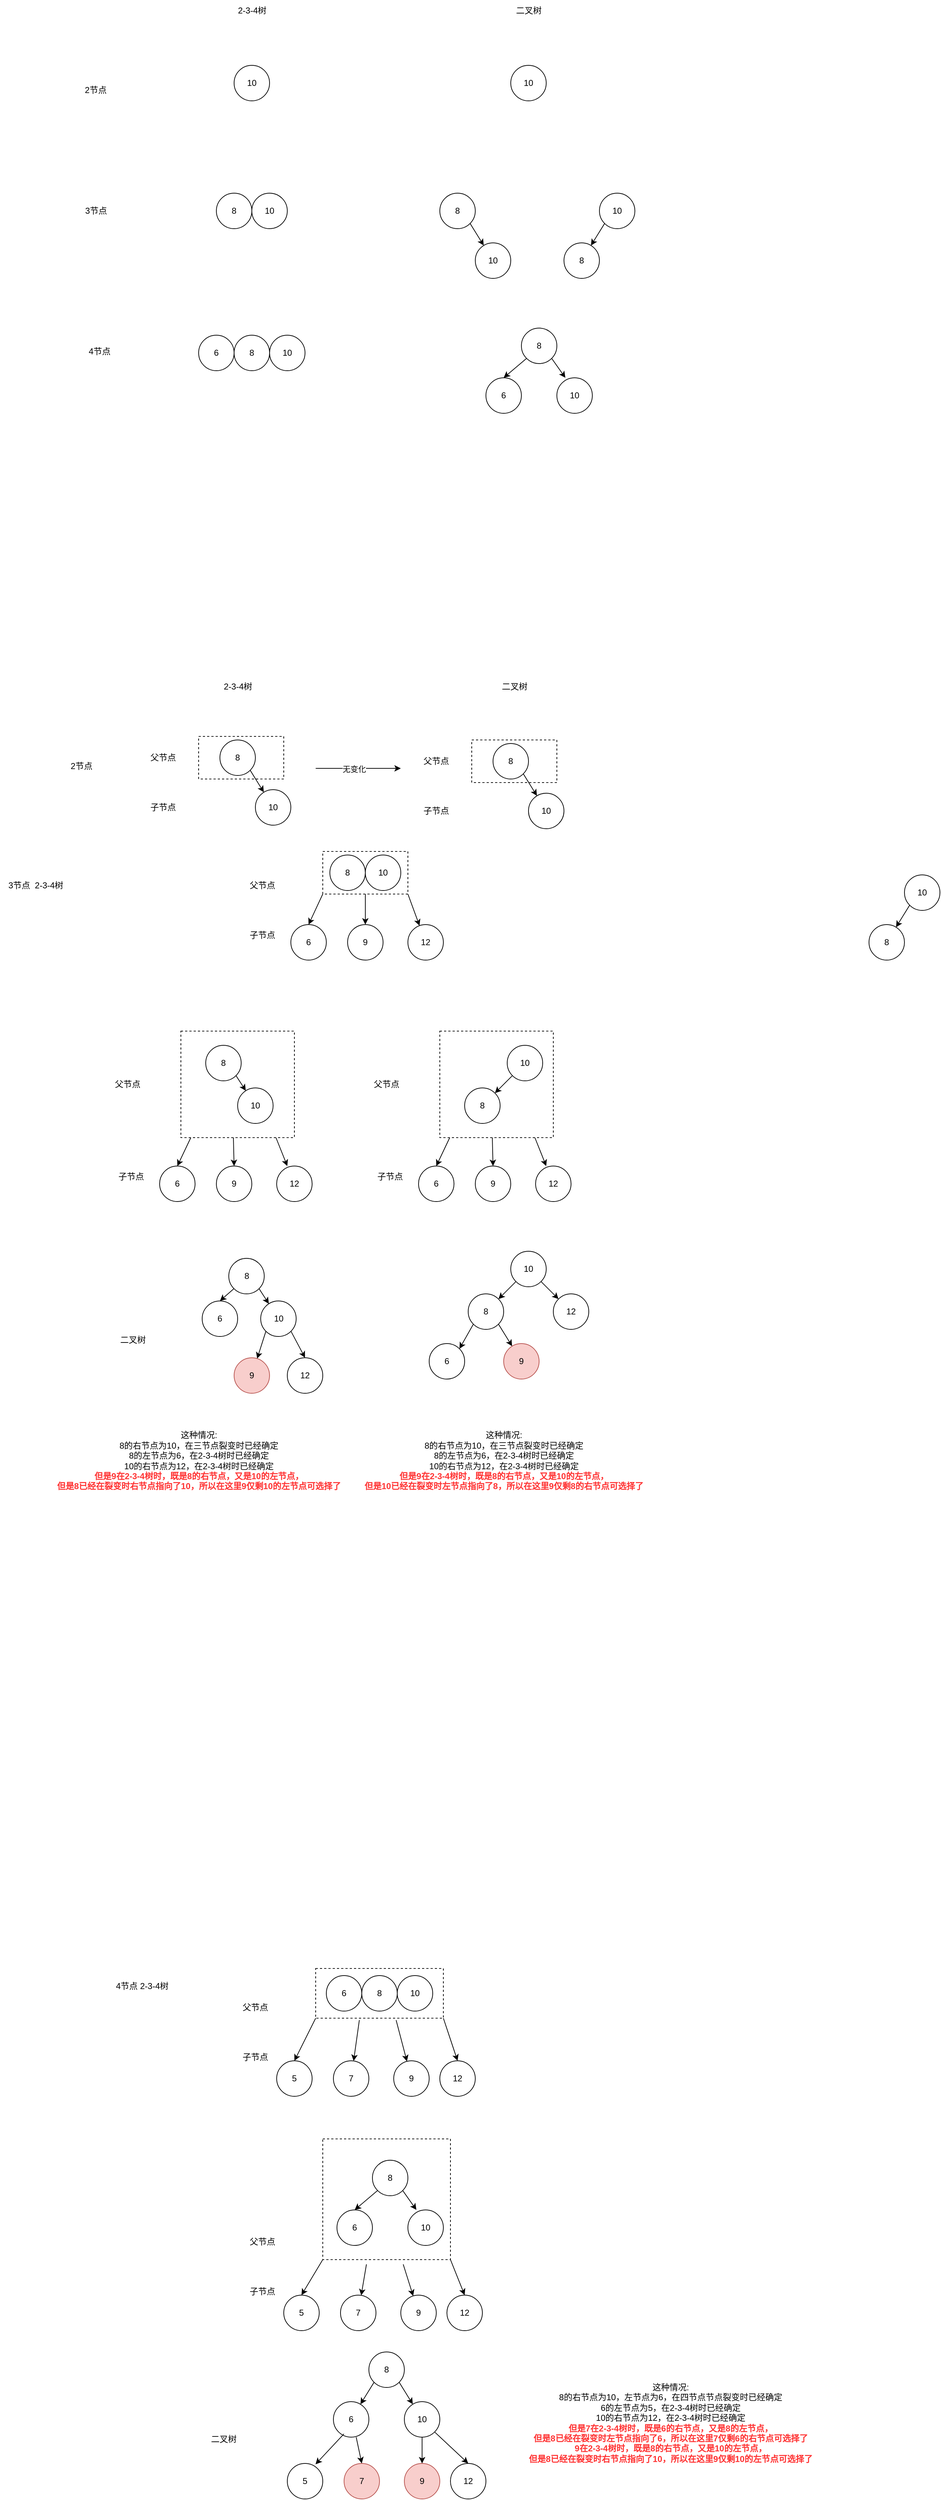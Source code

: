 <mxfile version="24.2.5" type="device">
  <diagram name="第 1 页" id="p-xIimWPH4GRsrt9Qe-O">
    <mxGraphModel dx="2004" dy="965" grid="1" gridSize="10" guides="1" tooltips="1" connect="1" arrows="1" fold="1" page="1" pageScale="1" pageWidth="827" pageHeight="1169" math="0" shadow="0">
      <root>
        <mxCell id="0" />
        <mxCell id="1" parent="0" />
        <mxCell id="lRyW9z5enqx_A9bZn4cr-162" value="" style="rounded=0;whiteSpace=wrap;html=1;dashed=1;" vertex="1" parent="1">
          <mxGeometry x="400" y="3050" width="180" height="170" as="geometry" />
        </mxCell>
        <mxCell id="lRyW9z5enqx_A9bZn4cr-155" value="" style="rounded=0;whiteSpace=wrap;html=1;dashed=1;" vertex="1" parent="1">
          <mxGeometry x="390" y="2810" width="180" height="70" as="geometry" />
        </mxCell>
        <mxCell id="lRyW9z5enqx_A9bZn4cr-83" value="" style="rounded=0;whiteSpace=wrap;html=1;dashed=1;" vertex="1" parent="1">
          <mxGeometry x="200" y="1490" width="160" height="150" as="geometry" />
        </mxCell>
        <mxCell id="lRyW9z5enqx_A9bZn4cr-73" value="" style="rounded=0;whiteSpace=wrap;html=1;dashed=1;" vertex="1" parent="1">
          <mxGeometry x="400" y="1237" width="120" height="60" as="geometry" />
        </mxCell>
        <mxCell id="lRyW9z5enqx_A9bZn4cr-62" value="" style="rounded=0;whiteSpace=wrap;html=1;dashed=1;" vertex="1" parent="1">
          <mxGeometry x="225" y="1075" width="120" height="60" as="geometry" />
        </mxCell>
        <mxCell id="lRyW9z5enqx_A9bZn4cr-1" value="10" style="ellipse;whiteSpace=wrap;html=1;aspect=fixed;" vertex="1" parent="1">
          <mxGeometry x="275" y="130" width="50" height="50" as="geometry" />
        </mxCell>
        <mxCell id="lRyW9z5enqx_A9bZn4cr-2" value="2-3-4树" style="text;html=1;align=center;verticalAlign=middle;resizable=0;points=[];autosize=1;strokeColor=none;fillColor=none;" vertex="1" parent="1">
          <mxGeometry x="270" y="38" width="60" height="30" as="geometry" />
        </mxCell>
        <mxCell id="lRyW9z5enqx_A9bZn4cr-3" value="二叉树" style="text;html=1;align=center;verticalAlign=middle;resizable=0;points=[];autosize=1;strokeColor=none;fillColor=none;" vertex="1" parent="1">
          <mxGeometry x="660" y="38" width="60" height="30" as="geometry" />
        </mxCell>
        <mxCell id="lRyW9z5enqx_A9bZn4cr-4" value="10" style="ellipse;whiteSpace=wrap;html=1;aspect=fixed;" vertex="1" parent="1">
          <mxGeometry x="665" y="130" width="50" height="50" as="geometry" />
        </mxCell>
        <mxCell id="lRyW9z5enqx_A9bZn4cr-5" value="2节点" style="text;html=1;align=center;verticalAlign=middle;whiteSpace=wrap;rounded=0;" vertex="1" parent="1">
          <mxGeometry x="50" y="150" width="60" height="30" as="geometry" />
        </mxCell>
        <mxCell id="lRyW9z5enqx_A9bZn4cr-7" value="10" style="ellipse;whiteSpace=wrap;html=1;aspect=fixed;" vertex="1" parent="1">
          <mxGeometry x="300" y="310" width="50" height="50" as="geometry" />
        </mxCell>
        <mxCell id="lRyW9z5enqx_A9bZn4cr-8" value="8" style="ellipse;whiteSpace=wrap;html=1;aspect=fixed;" vertex="1" parent="1">
          <mxGeometry x="250" y="310" width="50" height="50" as="geometry" />
        </mxCell>
        <mxCell id="lRyW9z5enqx_A9bZn4cr-9" value="10" style="ellipse;whiteSpace=wrap;html=1;aspect=fixed;" vertex="1" parent="1">
          <mxGeometry x="615" y="380" width="50" height="50" as="geometry" />
        </mxCell>
        <mxCell id="lRyW9z5enqx_A9bZn4cr-10" value="8" style="ellipse;whiteSpace=wrap;html=1;aspect=fixed;" vertex="1" parent="1">
          <mxGeometry x="565" y="310" width="50" height="50" as="geometry" />
        </mxCell>
        <mxCell id="lRyW9z5enqx_A9bZn4cr-11" value="10" style="ellipse;whiteSpace=wrap;html=1;aspect=fixed;" vertex="1" parent="1">
          <mxGeometry x="790" y="310" width="50" height="50" as="geometry" />
        </mxCell>
        <mxCell id="lRyW9z5enqx_A9bZn4cr-12" value="8" style="ellipse;whiteSpace=wrap;html=1;aspect=fixed;" vertex="1" parent="1">
          <mxGeometry x="740" y="380" width="50" height="50" as="geometry" />
        </mxCell>
        <mxCell id="lRyW9z5enqx_A9bZn4cr-14" value="" style="endArrow=classic;html=1;rounded=0;exitX=1;exitY=1;exitDx=0;exitDy=0;" edge="1" parent="1" source="lRyW9z5enqx_A9bZn4cr-10" target="lRyW9z5enqx_A9bZn4cr-9">
          <mxGeometry width="50" height="50" relative="1" as="geometry">
            <mxPoint x="530" y="300" as="sourcePoint" />
            <mxPoint x="580" y="250" as="targetPoint" />
          </mxGeometry>
        </mxCell>
        <mxCell id="lRyW9z5enqx_A9bZn4cr-15" value="" style="endArrow=classic;html=1;rounded=0;exitX=0;exitY=1;exitDx=0;exitDy=0;" edge="1" parent="1" source="lRyW9z5enqx_A9bZn4cr-11" target="lRyW9z5enqx_A9bZn4cr-12">
          <mxGeometry width="50" height="50" relative="1" as="geometry">
            <mxPoint x="618" y="363" as="sourcePoint" />
            <mxPoint x="637" y="394" as="targetPoint" />
          </mxGeometry>
        </mxCell>
        <mxCell id="lRyW9z5enqx_A9bZn4cr-16" value="3节点" style="text;html=1;align=center;verticalAlign=middle;resizable=0;points=[];autosize=1;strokeColor=none;fillColor=none;" vertex="1" parent="1">
          <mxGeometry x="55" y="320" width="50" height="30" as="geometry" />
        </mxCell>
        <mxCell id="lRyW9z5enqx_A9bZn4cr-17" value="10" style="ellipse;whiteSpace=wrap;html=1;aspect=fixed;" vertex="1" parent="1">
          <mxGeometry x="325" y="510" width="50" height="50" as="geometry" />
        </mxCell>
        <mxCell id="lRyW9z5enqx_A9bZn4cr-18" value="8" style="ellipse;whiteSpace=wrap;html=1;aspect=fixed;" vertex="1" parent="1">
          <mxGeometry x="275" y="510" width="50" height="50" as="geometry" />
        </mxCell>
        <mxCell id="lRyW9z5enqx_A9bZn4cr-19" value="6" style="ellipse;whiteSpace=wrap;html=1;aspect=fixed;" vertex="1" parent="1">
          <mxGeometry x="225" y="510" width="50" height="50" as="geometry" />
        </mxCell>
        <mxCell id="lRyW9z5enqx_A9bZn4cr-20" value="10" style="ellipse;whiteSpace=wrap;html=1;aspect=fixed;" vertex="1" parent="1">
          <mxGeometry x="730" y="570" width="50" height="50" as="geometry" />
        </mxCell>
        <mxCell id="lRyW9z5enqx_A9bZn4cr-21" value="8" style="ellipse;whiteSpace=wrap;html=1;aspect=fixed;" vertex="1" parent="1">
          <mxGeometry x="680" y="500" width="50" height="50" as="geometry" />
        </mxCell>
        <mxCell id="lRyW9z5enqx_A9bZn4cr-22" value="6" style="ellipse;whiteSpace=wrap;html=1;aspect=fixed;" vertex="1" parent="1">
          <mxGeometry x="630" y="570" width="50" height="50" as="geometry" />
        </mxCell>
        <mxCell id="lRyW9z5enqx_A9bZn4cr-26" value="" style="endArrow=classic;html=1;rounded=0;exitX=0;exitY=1;exitDx=0;exitDy=0;entryX=0.5;entryY=0;entryDx=0;entryDy=0;" edge="1" parent="1" source="lRyW9z5enqx_A9bZn4cr-21" target="lRyW9z5enqx_A9bZn4cr-22">
          <mxGeometry width="50" height="50" relative="1" as="geometry">
            <mxPoint x="600" y="470" as="sourcePoint" />
            <mxPoint x="650" y="420" as="targetPoint" />
          </mxGeometry>
        </mxCell>
        <mxCell id="lRyW9z5enqx_A9bZn4cr-30" value="" style="endArrow=classic;html=1;rounded=0;exitX=1;exitY=1;exitDx=0;exitDy=0;entryX=0.24;entryY=0;entryDx=0;entryDy=0;entryPerimeter=0;" edge="1" parent="1" source="lRyW9z5enqx_A9bZn4cr-21" target="lRyW9z5enqx_A9bZn4cr-20">
          <mxGeometry width="50" height="50" relative="1" as="geometry">
            <mxPoint x="700" y="600" as="sourcePoint" />
            <mxPoint x="750" y="550" as="targetPoint" />
          </mxGeometry>
        </mxCell>
        <mxCell id="lRyW9z5enqx_A9bZn4cr-31" value="4节点" style="text;html=1;align=center;verticalAlign=middle;resizable=0;points=[];autosize=1;strokeColor=none;fillColor=none;" vertex="1" parent="1">
          <mxGeometry x="60" y="518" width="50" height="30" as="geometry" />
        </mxCell>
        <mxCell id="lRyW9z5enqx_A9bZn4cr-33" value="2-3-4树" style="text;html=1;align=center;verticalAlign=middle;resizable=0;points=[];autosize=1;strokeColor=none;fillColor=none;" vertex="1" parent="1">
          <mxGeometry x="250" y="990" width="60" height="30" as="geometry" />
        </mxCell>
        <mxCell id="lRyW9z5enqx_A9bZn4cr-34" value="二叉树" style="text;html=1;align=center;verticalAlign=middle;resizable=0;points=[];autosize=1;strokeColor=none;fillColor=none;" vertex="1" parent="1">
          <mxGeometry x="640" y="990" width="60" height="30" as="geometry" />
        </mxCell>
        <mxCell id="lRyW9z5enqx_A9bZn4cr-36" value="2节点" style="text;html=1;align=center;verticalAlign=middle;whiteSpace=wrap;rounded=0;" vertex="1" parent="1">
          <mxGeometry x="30" y="1102" width="60" height="30" as="geometry" />
        </mxCell>
        <mxCell id="lRyW9z5enqx_A9bZn4cr-37" value="10" style="ellipse;whiteSpace=wrap;html=1;aspect=fixed;" vertex="1" parent="1">
          <mxGeometry x="460" y="1242" width="50" height="50" as="geometry" />
        </mxCell>
        <mxCell id="lRyW9z5enqx_A9bZn4cr-38" value="8" style="ellipse;whiteSpace=wrap;html=1;aspect=fixed;" vertex="1" parent="1">
          <mxGeometry x="410" y="1242" width="50" height="50" as="geometry" />
        </mxCell>
        <mxCell id="lRyW9z5enqx_A9bZn4cr-39" value="10" style="ellipse;whiteSpace=wrap;html=1;aspect=fixed;" vertex="1" parent="1">
          <mxGeometry x="280" y="1570" width="50" height="50" as="geometry" />
        </mxCell>
        <mxCell id="lRyW9z5enqx_A9bZn4cr-40" value="8" style="ellipse;whiteSpace=wrap;html=1;aspect=fixed;" vertex="1" parent="1">
          <mxGeometry x="235" y="1510" width="50" height="50" as="geometry" />
        </mxCell>
        <mxCell id="lRyW9z5enqx_A9bZn4cr-41" value="10" style="ellipse;whiteSpace=wrap;html=1;aspect=fixed;" vertex="1" parent="1">
          <mxGeometry x="1220" y="1270" width="50" height="50" as="geometry" />
        </mxCell>
        <mxCell id="lRyW9z5enqx_A9bZn4cr-42" value="8" style="ellipse;whiteSpace=wrap;html=1;aspect=fixed;" vertex="1" parent="1">
          <mxGeometry x="1170" y="1340" width="50" height="50" as="geometry" />
        </mxCell>
        <mxCell id="lRyW9z5enqx_A9bZn4cr-43" value="" style="endArrow=classic;html=1;rounded=0;exitX=1;exitY=1;exitDx=0;exitDy=0;" edge="1" parent="1" source="lRyW9z5enqx_A9bZn4cr-40" target="lRyW9z5enqx_A9bZn4cr-39">
          <mxGeometry width="50" height="50" relative="1" as="geometry">
            <mxPoint x="200" y="1500" as="sourcePoint" />
            <mxPoint x="250" y="1450" as="targetPoint" />
          </mxGeometry>
        </mxCell>
        <mxCell id="lRyW9z5enqx_A9bZn4cr-44" value="" style="endArrow=classic;html=1;rounded=0;exitX=0;exitY=1;exitDx=0;exitDy=0;" edge="1" parent="1" source="lRyW9z5enqx_A9bZn4cr-41" target="lRyW9z5enqx_A9bZn4cr-42">
          <mxGeometry width="50" height="50" relative="1" as="geometry">
            <mxPoint x="1048" y="1323" as="sourcePoint" />
            <mxPoint x="1067" y="1354" as="targetPoint" />
          </mxGeometry>
        </mxCell>
        <mxCell id="lRyW9z5enqx_A9bZn4cr-45" value="3节点&amp;nbsp; 2-3-4树" style="text;html=1;align=center;verticalAlign=middle;resizable=0;points=[];autosize=1;strokeColor=none;fillColor=none;" vertex="1" parent="1">
          <mxGeometry x="-55" y="1270" width="100" height="30" as="geometry" />
        </mxCell>
        <mxCell id="lRyW9z5enqx_A9bZn4cr-46" value="10" style="ellipse;whiteSpace=wrap;html=1;aspect=fixed;" vertex="1" parent="1">
          <mxGeometry x="505" y="2820" width="50" height="50" as="geometry" />
        </mxCell>
        <mxCell id="lRyW9z5enqx_A9bZn4cr-47" value="8" style="ellipse;whiteSpace=wrap;html=1;aspect=fixed;" vertex="1" parent="1">
          <mxGeometry x="455" y="2820" width="50" height="50" as="geometry" />
        </mxCell>
        <mxCell id="lRyW9z5enqx_A9bZn4cr-48" value="6" style="ellipse;whiteSpace=wrap;html=1;aspect=fixed;" vertex="1" parent="1">
          <mxGeometry x="405" y="2820" width="50" height="50" as="geometry" />
        </mxCell>
        <mxCell id="lRyW9z5enqx_A9bZn4cr-49" value="10" style="ellipse;whiteSpace=wrap;html=1;aspect=fixed;" vertex="1" parent="1">
          <mxGeometry x="520" y="3150" width="50" height="50" as="geometry" />
        </mxCell>
        <mxCell id="lRyW9z5enqx_A9bZn4cr-50" value="8" style="ellipse;whiteSpace=wrap;html=1;aspect=fixed;" vertex="1" parent="1">
          <mxGeometry x="470" y="3080" width="50" height="50" as="geometry" />
        </mxCell>
        <mxCell id="lRyW9z5enqx_A9bZn4cr-51" value="6" style="ellipse;whiteSpace=wrap;html=1;aspect=fixed;" vertex="1" parent="1">
          <mxGeometry x="420" y="3150" width="50" height="50" as="geometry" />
        </mxCell>
        <mxCell id="lRyW9z5enqx_A9bZn4cr-52" value="" style="endArrow=classic;html=1;rounded=0;exitX=0;exitY=1;exitDx=0;exitDy=0;entryX=0.5;entryY=0;entryDx=0;entryDy=0;" edge="1" parent="1" source="lRyW9z5enqx_A9bZn4cr-50" target="lRyW9z5enqx_A9bZn4cr-51">
          <mxGeometry width="50" height="50" relative="1" as="geometry">
            <mxPoint x="390" y="3050" as="sourcePoint" />
            <mxPoint x="440" y="3000" as="targetPoint" />
          </mxGeometry>
        </mxCell>
        <mxCell id="lRyW9z5enqx_A9bZn4cr-53" value="" style="endArrow=classic;html=1;rounded=0;exitX=1;exitY=1;exitDx=0;exitDy=0;entryX=0.24;entryY=0;entryDx=0;entryDy=0;entryPerimeter=0;" edge="1" parent="1" source="lRyW9z5enqx_A9bZn4cr-50" target="lRyW9z5enqx_A9bZn4cr-49">
          <mxGeometry width="50" height="50" relative="1" as="geometry">
            <mxPoint x="490" y="3180" as="sourcePoint" />
            <mxPoint x="540" y="3130" as="targetPoint" />
          </mxGeometry>
        </mxCell>
        <mxCell id="lRyW9z5enqx_A9bZn4cr-54" value="4节点 2-3-4树" style="text;html=1;align=center;verticalAlign=middle;resizable=0;points=[];autosize=1;strokeColor=none;fillColor=none;" vertex="1" parent="1">
          <mxGeometry x="95" y="2820" width="100" height="30" as="geometry" />
        </mxCell>
        <mxCell id="lRyW9z5enqx_A9bZn4cr-55" value="10" style="ellipse;whiteSpace=wrap;html=1;aspect=fixed;" vertex="1" parent="1">
          <mxGeometry x="305" y="1150" width="50" height="50" as="geometry" />
        </mxCell>
        <mxCell id="lRyW9z5enqx_A9bZn4cr-56" value="8" style="ellipse;whiteSpace=wrap;html=1;aspect=fixed;" vertex="1" parent="1">
          <mxGeometry x="255" y="1080" width="50" height="50" as="geometry" />
        </mxCell>
        <mxCell id="lRyW9z5enqx_A9bZn4cr-57" value="" style="endArrow=classic;html=1;rounded=0;exitX=1;exitY=1;exitDx=0;exitDy=0;" edge="1" parent="1" source="lRyW9z5enqx_A9bZn4cr-56" target="lRyW9z5enqx_A9bZn4cr-55">
          <mxGeometry width="50" height="50" relative="1" as="geometry">
            <mxPoint x="220" y="1070" as="sourcePoint" />
            <mxPoint x="270" y="1020" as="targetPoint" />
          </mxGeometry>
        </mxCell>
        <mxCell id="lRyW9z5enqx_A9bZn4cr-63" value="父节点" style="text;html=1;align=center;verticalAlign=middle;whiteSpace=wrap;rounded=0;" vertex="1" parent="1">
          <mxGeometry x="145" y="1090" width="60" height="30" as="geometry" />
        </mxCell>
        <mxCell id="lRyW9z5enqx_A9bZn4cr-64" value="子节点" style="text;html=1;align=center;verticalAlign=middle;whiteSpace=wrap;rounded=0;" vertex="1" parent="1">
          <mxGeometry x="145" y="1160" width="60" height="30" as="geometry" />
        </mxCell>
        <mxCell id="lRyW9z5enqx_A9bZn4cr-65" value="" style="rounded=0;whiteSpace=wrap;html=1;dashed=1;" vertex="1" parent="1">
          <mxGeometry x="610" y="1080" width="120" height="60" as="geometry" />
        </mxCell>
        <mxCell id="lRyW9z5enqx_A9bZn4cr-66" value="10" style="ellipse;whiteSpace=wrap;html=1;aspect=fixed;" vertex="1" parent="1">
          <mxGeometry x="690" y="1155" width="50" height="50" as="geometry" />
        </mxCell>
        <mxCell id="lRyW9z5enqx_A9bZn4cr-67" value="8" style="ellipse;whiteSpace=wrap;html=1;aspect=fixed;" vertex="1" parent="1">
          <mxGeometry x="640" y="1085" width="50" height="50" as="geometry" />
        </mxCell>
        <mxCell id="lRyW9z5enqx_A9bZn4cr-68" value="" style="endArrow=classic;html=1;rounded=0;exitX=1;exitY=1;exitDx=0;exitDy=0;" edge="1" parent="1" source="lRyW9z5enqx_A9bZn4cr-67" target="lRyW9z5enqx_A9bZn4cr-66">
          <mxGeometry width="50" height="50" relative="1" as="geometry">
            <mxPoint x="605" y="1075" as="sourcePoint" />
            <mxPoint x="655" y="1025" as="targetPoint" />
          </mxGeometry>
        </mxCell>
        <mxCell id="lRyW9z5enqx_A9bZn4cr-69" value="父节点" style="text;html=1;align=center;verticalAlign=middle;whiteSpace=wrap;rounded=0;" vertex="1" parent="1">
          <mxGeometry x="530" y="1095" width="60" height="30" as="geometry" />
        </mxCell>
        <mxCell id="lRyW9z5enqx_A9bZn4cr-70" value="子节点" style="text;html=1;align=center;verticalAlign=middle;whiteSpace=wrap;rounded=0;" vertex="1" parent="1">
          <mxGeometry x="530" y="1165" width="60" height="30" as="geometry" />
        </mxCell>
        <mxCell id="lRyW9z5enqx_A9bZn4cr-71" value="" style="endArrow=classic;html=1;rounded=0;" edge="1" parent="1">
          <mxGeometry width="50" height="50" relative="1" as="geometry">
            <mxPoint x="390" y="1120" as="sourcePoint" />
            <mxPoint x="510" y="1120" as="targetPoint" />
          </mxGeometry>
        </mxCell>
        <mxCell id="lRyW9z5enqx_A9bZn4cr-72" value="无变化" style="edgeLabel;html=1;align=center;verticalAlign=middle;resizable=0;points=[];" vertex="1" connectable="0" parent="lRyW9z5enqx_A9bZn4cr-71">
          <mxGeometry x="-0.1" y="-1" relative="1" as="geometry">
            <mxPoint as="offset" />
          </mxGeometry>
        </mxCell>
        <mxCell id="lRyW9z5enqx_A9bZn4cr-74" value="12" style="ellipse;whiteSpace=wrap;html=1;aspect=fixed;" vertex="1" parent="1">
          <mxGeometry x="520" y="1340" width="50" height="50" as="geometry" />
        </mxCell>
        <mxCell id="lRyW9z5enqx_A9bZn4cr-75" value="9" style="ellipse;whiteSpace=wrap;html=1;aspect=fixed;" vertex="1" parent="1">
          <mxGeometry x="435" y="1340" width="50" height="50" as="geometry" />
        </mxCell>
        <mxCell id="lRyW9z5enqx_A9bZn4cr-76" value="6" style="ellipse;whiteSpace=wrap;html=1;aspect=fixed;" vertex="1" parent="1">
          <mxGeometry x="355" y="1340" width="50" height="50" as="geometry" />
        </mxCell>
        <mxCell id="lRyW9z5enqx_A9bZn4cr-77" value="" style="endArrow=classic;html=1;rounded=0;exitX=0;exitY=1;exitDx=0;exitDy=0;entryX=0.5;entryY=0;entryDx=0;entryDy=0;" edge="1" parent="1" source="lRyW9z5enqx_A9bZn4cr-73" target="lRyW9z5enqx_A9bZn4cr-76">
          <mxGeometry width="50" height="50" relative="1" as="geometry">
            <mxPoint x="340" y="1332" as="sourcePoint" />
            <mxPoint x="390" y="1282" as="targetPoint" />
          </mxGeometry>
        </mxCell>
        <mxCell id="lRyW9z5enqx_A9bZn4cr-79" value="" style="endArrow=classic;html=1;rounded=0;exitX=0.5;exitY=1;exitDx=0;exitDy=0;entryX=0.5;entryY=0;entryDx=0;entryDy=0;" edge="1" parent="1" source="lRyW9z5enqx_A9bZn4cr-73" target="lRyW9z5enqx_A9bZn4cr-75">
          <mxGeometry width="50" height="50" relative="1" as="geometry">
            <mxPoint x="410" y="1307" as="sourcePoint" />
            <mxPoint x="390" y="1350" as="targetPoint" />
          </mxGeometry>
        </mxCell>
        <mxCell id="lRyW9z5enqx_A9bZn4cr-80" value="" style="endArrow=classic;html=1;rounded=0;exitX=1;exitY=1;exitDx=0;exitDy=0;" edge="1" parent="1" source="lRyW9z5enqx_A9bZn4cr-73" target="lRyW9z5enqx_A9bZn4cr-74">
          <mxGeometry width="50" height="50" relative="1" as="geometry">
            <mxPoint x="420" y="1317" as="sourcePoint" />
            <mxPoint x="400" y="1360" as="targetPoint" />
          </mxGeometry>
        </mxCell>
        <mxCell id="lRyW9z5enqx_A9bZn4cr-81" value="父节点" style="text;html=1;align=center;verticalAlign=middle;whiteSpace=wrap;rounded=0;" vertex="1" parent="1">
          <mxGeometry x="285" y="1270" width="60" height="30" as="geometry" />
        </mxCell>
        <mxCell id="lRyW9z5enqx_A9bZn4cr-82" value="子节点" style="text;html=1;align=center;verticalAlign=middle;whiteSpace=wrap;rounded=0;" vertex="1" parent="1">
          <mxGeometry x="285" y="1340" width="60" height="30" as="geometry" />
        </mxCell>
        <mxCell id="lRyW9z5enqx_A9bZn4cr-84" value="12" style="ellipse;whiteSpace=wrap;html=1;aspect=fixed;" vertex="1" parent="1">
          <mxGeometry x="335" y="1680" width="50" height="50" as="geometry" />
        </mxCell>
        <mxCell id="lRyW9z5enqx_A9bZn4cr-85" value="9" style="ellipse;whiteSpace=wrap;html=1;aspect=fixed;" vertex="1" parent="1">
          <mxGeometry x="250" y="1680" width="50" height="50" as="geometry" />
        </mxCell>
        <mxCell id="lRyW9z5enqx_A9bZn4cr-86" value="6" style="ellipse;whiteSpace=wrap;html=1;aspect=fixed;" vertex="1" parent="1">
          <mxGeometry x="170" y="1680" width="50" height="50" as="geometry" />
        </mxCell>
        <mxCell id="lRyW9z5enqx_A9bZn4cr-87" value="子节点" style="text;html=1;align=center;verticalAlign=middle;whiteSpace=wrap;rounded=0;" vertex="1" parent="1">
          <mxGeometry x="100" y="1680" width="60" height="30" as="geometry" />
        </mxCell>
        <mxCell id="lRyW9z5enqx_A9bZn4cr-94" value="" style="endArrow=classic;html=1;rounded=0;exitX=0;exitY=1;exitDx=0;exitDy=0;entryX=0.5;entryY=0;entryDx=0;entryDy=0;" edge="1" parent="1" target="lRyW9z5enqx_A9bZn4cr-86">
          <mxGeometry width="50" height="50" relative="1" as="geometry">
            <mxPoint x="214" y="1640" as="sourcePoint" />
            <mxPoint x="200" y="1670" as="targetPoint" />
          </mxGeometry>
        </mxCell>
        <mxCell id="lRyW9z5enqx_A9bZn4cr-95" value="" style="endArrow=classic;html=1;rounded=0;exitX=0.5;exitY=1;exitDx=0;exitDy=0;entryX=0.5;entryY=0;entryDx=0;entryDy=0;" edge="1" parent="1" target="lRyW9z5enqx_A9bZn4cr-85">
          <mxGeometry width="50" height="50" relative="1" as="geometry">
            <mxPoint x="274" y="1640" as="sourcePoint" />
            <mxPoint x="274" y="1683" as="targetPoint" />
          </mxGeometry>
        </mxCell>
        <mxCell id="lRyW9z5enqx_A9bZn4cr-96" value="" style="endArrow=classic;html=1;rounded=0;exitX=1;exitY=1;exitDx=0;exitDy=0;" edge="1" parent="1">
          <mxGeometry width="50" height="50" relative="1" as="geometry">
            <mxPoint x="334" y="1640" as="sourcePoint" />
            <mxPoint x="350" y="1680" as="targetPoint" />
          </mxGeometry>
        </mxCell>
        <mxCell id="lRyW9z5enqx_A9bZn4cr-97" value="父节点" style="text;html=1;align=center;verticalAlign=middle;whiteSpace=wrap;rounded=0;" vertex="1" parent="1">
          <mxGeometry x="95" y="1550" width="60" height="30" as="geometry" />
        </mxCell>
        <mxCell id="lRyW9z5enqx_A9bZn4cr-98" value="" style="rounded=0;whiteSpace=wrap;html=1;dashed=1;" vertex="1" parent="1">
          <mxGeometry x="565" y="1490" width="160" height="150" as="geometry" />
        </mxCell>
        <mxCell id="lRyW9z5enqx_A9bZn4cr-99" value="10" style="ellipse;whiteSpace=wrap;html=1;aspect=fixed;" vertex="1" parent="1">
          <mxGeometry x="660" y="1510" width="50" height="50" as="geometry" />
        </mxCell>
        <mxCell id="lRyW9z5enqx_A9bZn4cr-100" value="8" style="ellipse;whiteSpace=wrap;html=1;aspect=fixed;" vertex="1" parent="1">
          <mxGeometry x="600" y="1570" width="50" height="50" as="geometry" />
        </mxCell>
        <mxCell id="lRyW9z5enqx_A9bZn4cr-101" value="" style="endArrow=classic;html=1;rounded=0;exitX=0;exitY=1;exitDx=0;exitDy=0;entryX=1;entryY=0;entryDx=0;entryDy=0;" edge="1" parent="1" source="lRyW9z5enqx_A9bZn4cr-99" target="lRyW9z5enqx_A9bZn4cr-100">
          <mxGeometry width="50" height="50" relative="1" as="geometry">
            <mxPoint x="565" y="1500" as="sourcePoint" />
            <mxPoint x="615" y="1450" as="targetPoint" />
          </mxGeometry>
        </mxCell>
        <mxCell id="lRyW9z5enqx_A9bZn4cr-102" value="12" style="ellipse;whiteSpace=wrap;html=1;aspect=fixed;" vertex="1" parent="1">
          <mxGeometry x="700" y="1680" width="50" height="50" as="geometry" />
        </mxCell>
        <mxCell id="lRyW9z5enqx_A9bZn4cr-103" value="9" style="ellipse;whiteSpace=wrap;html=1;aspect=fixed;" vertex="1" parent="1">
          <mxGeometry x="615" y="1680" width="50" height="50" as="geometry" />
        </mxCell>
        <mxCell id="lRyW9z5enqx_A9bZn4cr-104" value="6" style="ellipse;whiteSpace=wrap;html=1;aspect=fixed;" vertex="1" parent="1">
          <mxGeometry x="535" y="1680" width="50" height="50" as="geometry" />
        </mxCell>
        <mxCell id="lRyW9z5enqx_A9bZn4cr-105" value="子节点" style="text;html=1;align=center;verticalAlign=middle;whiteSpace=wrap;rounded=0;" vertex="1" parent="1">
          <mxGeometry x="465" y="1680" width="60" height="30" as="geometry" />
        </mxCell>
        <mxCell id="lRyW9z5enqx_A9bZn4cr-106" value="" style="endArrow=classic;html=1;rounded=0;exitX=0;exitY=1;exitDx=0;exitDy=0;entryX=0.5;entryY=0;entryDx=0;entryDy=0;" edge="1" parent="1" target="lRyW9z5enqx_A9bZn4cr-104">
          <mxGeometry width="50" height="50" relative="1" as="geometry">
            <mxPoint x="579" y="1640" as="sourcePoint" />
            <mxPoint x="565" y="1670" as="targetPoint" />
          </mxGeometry>
        </mxCell>
        <mxCell id="lRyW9z5enqx_A9bZn4cr-107" value="" style="endArrow=classic;html=1;rounded=0;exitX=0.5;exitY=1;exitDx=0;exitDy=0;entryX=0.5;entryY=0;entryDx=0;entryDy=0;" edge="1" parent="1" target="lRyW9z5enqx_A9bZn4cr-103">
          <mxGeometry width="50" height="50" relative="1" as="geometry">
            <mxPoint x="639" y="1640" as="sourcePoint" />
            <mxPoint x="639" y="1683" as="targetPoint" />
          </mxGeometry>
        </mxCell>
        <mxCell id="lRyW9z5enqx_A9bZn4cr-108" value="" style="endArrow=classic;html=1;rounded=0;exitX=1;exitY=1;exitDx=0;exitDy=0;" edge="1" parent="1">
          <mxGeometry width="50" height="50" relative="1" as="geometry">
            <mxPoint x="699" y="1640" as="sourcePoint" />
            <mxPoint x="715" y="1680" as="targetPoint" />
          </mxGeometry>
        </mxCell>
        <mxCell id="lRyW9z5enqx_A9bZn4cr-109" value="父节点" style="text;html=1;align=center;verticalAlign=middle;whiteSpace=wrap;rounded=0;" vertex="1" parent="1">
          <mxGeometry x="460" y="1550" width="60" height="30" as="geometry" />
        </mxCell>
        <mxCell id="lRyW9z5enqx_A9bZn4cr-111" value="10" style="ellipse;whiteSpace=wrap;html=1;aspect=fixed;" vertex="1" parent="1">
          <mxGeometry x="312.5" y="1870" width="50" height="50" as="geometry" />
        </mxCell>
        <mxCell id="lRyW9z5enqx_A9bZn4cr-112" value="8" style="ellipse;whiteSpace=wrap;html=1;aspect=fixed;" vertex="1" parent="1">
          <mxGeometry x="267.5" y="1810" width="50" height="50" as="geometry" />
        </mxCell>
        <mxCell id="lRyW9z5enqx_A9bZn4cr-113" value="" style="endArrow=classic;html=1;rounded=0;exitX=1;exitY=1;exitDx=0;exitDy=0;" edge="1" parent="1" source="lRyW9z5enqx_A9bZn4cr-112" target="lRyW9z5enqx_A9bZn4cr-111">
          <mxGeometry width="50" height="50" relative="1" as="geometry">
            <mxPoint x="232.5" y="1800" as="sourcePoint" />
            <mxPoint x="282.5" y="1750" as="targetPoint" />
          </mxGeometry>
        </mxCell>
        <mxCell id="lRyW9z5enqx_A9bZn4cr-114" value="12" style="ellipse;whiteSpace=wrap;html=1;aspect=fixed;" vertex="1" parent="1">
          <mxGeometry x="350" y="1950" width="50" height="50" as="geometry" />
        </mxCell>
        <mxCell id="lRyW9z5enqx_A9bZn4cr-115" value="" style="endArrow=classic;html=1;rounded=0;exitX=1;exitY=1;exitDx=0;exitDy=0;entryX=0.5;entryY=0;entryDx=0;entryDy=0;" edge="1" parent="1" source="lRyW9z5enqx_A9bZn4cr-111" target="lRyW9z5enqx_A9bZn4cr-114">
          <mxGeometry width="50" height="50" relative="1" as="geometry">
            <mxPoint x="350" y="1910" as="sourcePoint" />
            <mxPoint x="366" y="1950" as="targetPoint" />
          </mxGeometry>
        </mxCell>
        <mxCell id="lRyW9z5enqx_A9bZn4cr-118" value="6" style="ellipse;whiteSpace=wrap;html=1;aspect=fixed;" vertex="1" parent="1">
          <mxGeometry x="230" y="1870" width="50" height="50" as="geometry" />
        </mxCell>
        <mxCell id="lRyW9z5enqx_A9bZn4cr-119" value="" style="endArrow=classic;html=1;rounded=0;exitX=0;exitY=1;exitDx=0;exitDy=0;entryX=0.5;entryY=0;entryDx=0;entryDy=0;" edge="1" parent="1" target="lRyW9z5enqx_A9bZn4cr-118" source="lRyW9z5enqx_A9bZn4cr-112">
          <mxGeometry width="50" height="50" relative="1" as="geometry">
            <mxPoint x="274" y="1830" as="sourcePoint" />
            <mxPoint x="260" y="1860" as="targetPoint" />
          </mxGeometry>
        </mxCell>
        <mxCell id="lRyW9z5enqx_A9bZn4cr-123" value="9" style="ellipse;whiteSpace=wrap;html=1;aspect=fixed;fillColor=#f8cecc;strokeColor=#b85450;" vertex="1" parent="1">
          <mxGeometry x="275" y="1950" width="50" height="50" as="geometry" />
        </mxCell>
        <mxCell id="lRyW9z5enqx_A9bZn4cr-124" value="" style="endArrow=classic;html=1;rounded=0;exitX=0;exitY=1;exitDx=0;exitDy=0;" edge="1" parent="1" source="lRyW9z5enqx_A9bZn4cr-111" target="lRyW9z5enqx_A9bZn4cr-123">
          <mxGeometry width="50" height="50" relative="1" as="geometry">
            <mxPoint x="365" y="1923" as="sourcePoint" />
            <mxPoint x="385" y="1960" as="targetPoint" />
          </mxGeometry>
        </mxCell>
        <mxCell id="lRyW9z5enqx_A9bZn4cr-125" value="二叉树" style="text;html=1;align=center;verticalAlign=middle;whiteSpace=wrap;rounded=0;" vertex="1" parent="1">
          <mxGeometry x="105" y="1910" width="55" height="30" as="geometry" />
        </mxCell>
        <mxCell id="lRyW9z5enqx_A9bZn4cr-126" value="这种情况:&lt;br&gt;8的右节点为10，在三节点裂变时已经确定&lt;br&gt;8的左节点为6，在2-3-4树时已经确定&lt;br&gt;10的右节点为12，在2-3-4树时已经确定&lt;br&gt;&lt;b&gt;&lt;font color=&quot;#ff3333&quot;&gt;但是9在2-3-4树时，既是8的右节点，又是10的左节点，&lt;br&gt;但是8已经在裂变时右节点指向了10，所以在这里9仅剩10的左节点可选择了&lt;/font&gt;&lt;/b&gt;" style="text;html=1;align=center;verticalAlign=middle;resizable=0;points=[];autosize=1;strokeColor=none;fillColor=none;" vertex="1" parent="1">
          <mxGeometry x="15" y="2045" width="420" height="100" as="geometry" />
        </mxCell>
        <mxCell id="lRyW9z5enqx_A9bZn4cr-137" value="10" style="ellipse;whiteSpace=wrap;html=1;aspect=fixed;" vertex="1" parent="1">
          <mxGeometry x="665" y="1800" width="50" height="50" as="geometry" />
        </mxCell>
        <mxCell id="lRyW9z5enqx_A9bZn4cr-138" value="8" style="ellipse;whiteSpace=wrap;html=1;aspect=fixed;" vertex="1" parent="1">
          <mxGeometry x="605" y="1860" width="50" height="50" as="geometry" />
        </mxCell>
        <mxCell id="lRyW9z5enqx_A9bZn4cr-139" value="" style="endArrow=classic;html=1;rounded=0;exitX=0;exitY=1;exitDx=0;exitDy=0;entryX=1;entryY=0;entryDx=0;entryDy=0;" edge="1" parent="1" source="lRyW9z5enqx_A9bZn4cr-137" target="lRyW9z5enqx_A9bZn4cr-138">
          <mxGeometry width="50" height="50" relative="1" as="geometry">
            <mxPoint x="530" y="1880" as="sourcePoint" />
            <mxPoint x="580" y="1830" as="targetPoint" />
          </mxGeometry>
        </mxCell>
        <mxCell id="lRyW9z5enqx_A9bZn4cr-140" value="6" style="ellipse;whiteSpace=wrap;html=1;aspect=fixed;" vertex="1" parent="1">
          <mxGeometry x="550" y="1930" width="50" height="50" as="geometry" />
        </mxCell>
        <mxCell id="lRyW9z5enqx_A9bZn4cr-141" value="12" style="ellipse;whiteSpace=wrap;html=1;aspect=fixed;" vertex="1" parent="1">
          <mxGeometry x="725" y="1860" width="50" height="50" as="geometry" />
        </mxCell>
        <mxCell id="lRyW9z5enqx_A9bZn4cr-142" value="9" style="ellipse;whiteSpace=wrap;html=1;aspect=fixed;fillColor=#f8cecc;strokeColor=#b85450;" vertex="1" parent="1">
          <mxGeometry x="655" y="1930" width="50" height="50" as="geometry" />
        </mxCell>
        <mxCell id="lRyW9z5enqx_A9bZn4cr-144" value="" style="endArrow=classic;html=1;rounded=0;exitX=0;exitY=1;exitDx=0;exitDy=0;entryX=1;entryY=0;entryDx=0;entryDy=0;" edge="1" parent="1" source="lRyW9z5enqx_A9bZn4cr-138" target="lRyW9z5enqx_A9bZn4cr-140">
          <mxGeometry width="50" height="50" relative="1" as="geometry">
            <mxPoint x="440" y="1910" as="sourcePoint" />
            <mxPoint x="490" y="1860" as="targetPoint" />
          </mxGeometry>
        </mxCell>
        <mxCell id="lRyW9z5enqx_A9bZn4cr-145" value="" style="endArrow=classic;html=1;rounded=0;exitX=1;exitY=1;exitDx=0;exitDy=0;entryX=0;entryY=0;entryDx=0;entryDy=0;" edge="1" parent="1" source="lRyW9z5enqx_A9bZn4cr-137" target="lRyW9z5enqx_A9bZn4cr-141">
          <mxGeometry width="50" height="50" relative="1" as="geometry">
            <mxPoint x="880" y="1810" as="sourcePoint" />
            <mxPoint x="930" y="1760" as="targetPoint" />
          </mxGeometry>
        </mxCell>
        <mxCell id="lRyW9z5enqx_A9bZn4cr-146" value="" style="endArrow=classic;html=1;rounded=0;exitX=1;exitY=1;exitDx=0;exitDy=0;" edge="1" parent="1" source="lRyW9z5enqx_A9bZn4cr-138" target="lRyW9z5enqx_A9bZn4cr-142">
          <mxGeometry width="50" height="50" relative="1" as="geometry">
            <mxPoint x="510" y="2100" as="sourcePoint" />
            <mxPoint x="560" y="2050" as="targetPoint" />
          </mxGeometry>
        </mxCell>
        <mxCell id="lRyW9z5enqx_A9bZn4cr-147" value="这种情况:&lt;br&gt;8的右节点为10，在三节点裂变时已经确定&lt;br&gt;8的左节点为6，在2-3-4树时已经确定&lt;br&gt;10的右节点为12，在2-3-4树时已经确定&lt;br&gt;&lt;b&gt;&lt;font color=&quot;#ff3333&quot;&gt;但是9在2-3-4树时，既是8的右节点，又是10的左节点，&lt;br&gt;但是10已经在裂变时左节点指向了8，所以在这里9仅剩8的右节点可选择了&lt;/font&gt;&lt;/b&gt;" style="text;html=1;align=center;verticalAlign=middle;resizable=0;points=[];autosize=1;strokeColor=none;fillColor=none;" vertex="1" parent="1">
          <mxGeometry x="445" y="2045" width="420" height="100" as="geometry" />
        </mxCell>
        <mxCell id="lRyW9z5enqx_A9bZn4cr-151" value="9" style="ellipse;whiteSpace=wrap;html=1;aspect=fixed;" vertex="1" parent="1">
          <mxGeometry x="500" y="2940" width="50" height="50" as="geometry" />
        </mxCell>
        <mxCell id="lRyW9z5enqx_A9bZn4cr-152" value="7" style="ellipse;whiteSpace=wrap;html=1;aspect=fixed;" vertex="1" parent="1">
          <mxGeometry x="415" y="2940" width="50" height="50" as="geometry" />
        </mxCell>
        <mxCell id="lRyW9z5enqx_A9bZn4cr-153" value="5" style="ellipse;whiteSpace=wrap;html=1;aspect=fixed;" vertex="1" parent="1">
          <mxGeometry x="335" y="2940" width="50" height="50" as="geometry" />
        </mxCell>
        <mxCell id="lRyW9z5enqx_A9bZn4cr-154" value="12" style="ellipse;whiteSpace=wrap;html=1;aspect=fixed;" vertex="1" parent="1">
          <mxGeometry x="565" y="2940" width="50" height="50" as="geometry" />
        </mxCell>
        <mxCell id="lRyW9z5enqx_A9bZn4cr-156" value="" style="endArrow=classic;html=1;rounded=0;exitX=0;exitY=1;exitDx=0;exitDy=0;entryX=0.5;entryY=0;entryDx=0;entryDy=0;" edge="1" parent="1" source="lRyW9z5enqx_A9bZn4cr-155" target="lRyW9z5enqx_A9bZn4cr-153">
          <mxGeometry width="50" height="50" relative="1" as="geometry">
            <mxPoint x="220" y="2980" as="sourcePoint" />
            <mxPoint x="270" y="2930" as="targetPoint" />
          </mxGeometry>
        </mxCell>
        <mxCell id="lRyW9z5enqx_A9bZn4cr-157" value="" style="endArrow=classic;html=1;rounded=0;exitX=0.342;exitY=1.039;exitDx=0;exitDy=0;exitPerimeter=0;" edge="1" parent="1" source="lRyW9z5enqx_A9bZn4cr-155" target="lRyW9z5enqx_A9bZn4cr-152">
          <mxGeometry width="50" height="50" relative="1" as="geometry">
            <mxPoint x="400" y="2890" as="sourcePoint" />
            <mxPoint x="370" y="2950" as="targetPoint" />
          </mxGeometry>
        </mxCell>
        <mxCell id="lRyW9z5enqx_A9bZn4cr-158" value="" style="endArrow=classic;html=1;rounded=0;exitX=0.63;exitY=1.039;exitDx=0;exitDy=0;exitPerimeter=0;" edge="1" parent="1" source="lRyW9z5enqx_A9bZn4cr-155" target="lRyW9z5enqx_A9bZn4cr-151">
          <mxGeometry width="50" height="50" relative="1" as="geometry">
            <mxPoint x="410" y="2900" as="sourcePoint" />
            <mxPoint x="380" y="2960" as="targetPoint" />
          </mxGeometry>
        </mxCell>
        <mxCell id="lRyW9z5enqx_A9bZn4cr-159" value="" style="endArrow=classic;html=1;rounded=0;exitX=1;exitY=1;exitDx=0;exitDy=0;entryX=0.5;entryY=0;entryDx=0;entryDy=0;" edge="1" parent="1" source="lRyW9z5enqx_A9bZn4cr-155" target="lRyW9z5enqx_A9bZn4cr-154">
          <mxGeometry width="50" height="50" relative="1" as="geometry">
            <mxPoint x="420" y="2910" as="sourcePoint" />
            <mxPoint x="390" y="2970" as="targetPoint" />
          </mxGeometry>
        </mxCell>
        <mxCell id="lRyW9z5enqx_A9bZn4cr-160" value="父节点" style="text;html=1;align=center;verticalAlign=middle;whiteSpace=wrap;rounded=0;" vertex="1" parent="1">
          <mxGeometry x="275" y="2850" width="60" height="30" as="geometry" />
        </mxCell>
        <mxCell id="lRyW9z5enqx_A9bZn4cr-161" value="子节点" style="text;html=1;align=center;verticalAlign=middle;whiteSpace=wrap;rounded=0;" vertex="1" parent="1">
          <mxGeometry x="275" y="2920" width="60" height="30" as="geometry" />
        </mxCell>
        <mxCell id="lRyW9z5enqx_A9bZn4cr-166" value="9" style="ellipse;whiteSpace=wrap;html=1;aspect=fixed;" vertex="1" parent="1">
          <mxGeometry x="510" y="3270" width="50" height="50" as="geometry" />
        </mxCell>
        <mxCell id="lRyW9z5enqx_A9bZn4cr-167" value="7" style="ellipse;whiteSpace=wrap;html=1;aspect=fixed;" vertex="1" parent="1">
          <mxGeometry x="425" y="3270" width="50" height="50" as="geometry" />
        </mxCell>
        <mxCell id="lRyW9z5enqx_A9bZn4cr-168" value="5" style="ellipse;whiteSpace=wrap;html=1;aspect=fixed;" vertex="1" parent="1">
          <mxGeometry x="345" y="3270" width="50" height="50" as="geometry" />
        </mxCell>
        <mxCell id="lRyW9z5enqx_A9bZn4cr-169" value="12" style="ellipse;whiteSpace=wrap;html=1;aspect=fixed;" vertex="1" parent="1">
          <mxGeometry x="575" y="3270" width="50" height="50" as="geometry" />
        </mxCell>
        <mxCell id="lRyW9z5enqx_A9bZn4cr-170" value="" style="endArrow=classic;html=1;rounded=0;exitX=0;exitY=1;exitDx=0;exitDy=0;entryX=0.5;entryY=0;entryDx=0;entryDy=0;" edge="1" parent="1" source="lRyW9z5enqx_A9bZn4cr-162" target="lRyW9z5enqx_A9bZn4cr-168">
          <mxGeometry width="50" height="50" relative="1" as="geometry">
            <mxPoint x="230" y="3310" as="sourcePoint" />
            <mxPoint x="280" y="3260" as="targetPoint" />
          </mxGeometry>
        </mxCell>
        <mxCell id="lRyW9z5enqx_A9bZn4cr-171" value="" style="endArrow=classic;html=1;rounded=0;exitX=0.342;exitY=1.039;exitDx=0;exitDy=0;exitPerimeter=0;" edge="1" parent="1" source="lRyW9z5enqx_A9bZn4cr-162" target="lRyW9z5enqx_A9bZn4cr-167">
          <mxGeometry width="50" height="50" relative="1" as="geometry">
            <mxPoint x="410" y="3220" as="sourcePoint" />
            <mxPoint x="380" y="3280" as="targetPoint" />
          </mxGeometry>
        </mxCell>
        <mxCell id="lRyW9z5enqx_A9bZn4cr-172" value="" style="endArrow=classic;html=1;rounded=0;exitX=0.63;exitY=1.039;exitDx=0;exitDy=0;exitPerimeter=0;" edge="1" parent="1" source="lRyW9z5enqx_A9bZn4cr-162" target="lRyW9z5enqx_A9bZn4cr-166">
          <mxGeometry width="50" height="50" relative="1" as="geometry">
            <mxPoint x="420" y="3230" as="sourcePoint" />
            <mxPoint x="390" y="3290" as="targetPoint" />
          </mxGeometry>
        </mxCell>
        <mxCell id="lRyW9z5enqx_A9bZn4cr-173" value="" style="endArrow=classic;html=1;rounded=0;exitX=1;exitY=1;exitDx=0;exitDy=0;entryX=0.5;entryY=0;entryDx=0;entryDy=0;" edge="1" parent="1" source="lRyW9z5enqx_A9bZn4cr-162" target="lRyW9z5enqx_A9bZn4cr-169">
          <mxGeometry width="50" height="50" relative="1" as="geometry">
            <mxPoint x="430" y="3240" as="sourcePoint" />
            <mxPoint x="400" y="3300" as="targetPoint" />
          </mxGeometry>
        </mxCell>
        <mxCell id="lRyW9z5enqx_A9bZn4cr-174" value="父节点" style="text;html=1;align=center;verticalAlign=middle;whiteSpace=wrap;rounded=0;" vertex="1" parent="1">
          <mxGeometry x="285" y="3180" width="60" height="30" as="geometry" />
        </mxCell>
        <mxCell id="lRyW9z5enqx_A9bZn4cr-175" value="子节点" style="text;html=1;align=center;verticalAlign=middle;whiteSpace=wrap;rounded=0;" vertex="1" parent="1">
          <mxGeometry x="285" y="3250" width="60" height="30" as="geometry" />
        </mxCell>
        <mxCell id="lRyW9z5enqx_A9bZn4cr-179" value="10" style="ellipse;whiteSpace=wrap;html=1;aspect=fixed;" vertex="1" parent="1">
          <mxGeometry x="515" y="3420" width="50" height="50" as="geometry" />
        </mxCell>
        <mxCell id="lRyW9z5enqx_A9bZn4cr-180" value="8" style="ellipse;whiteSpace=wrap;html=1;aspect=fixed;" vertex="1" parent="1">
          <mxGeometry x="465" y="3350" width="50" height="50" as="geometry" />
        </mxCell>
        <mxCell id="lRyW9z5enqx_A9bZn4cr-181" value="6" style="ellipse;whiteSpace=wrap;html=1;aspect=fixed;" vertex="1" parent="1">
          <mxGeometry x="415" y="3420" width="50" height="50" as="geometry" />
        </mxCell>
        <mxCell id="lRyW9z5enqx_A9bZn4cr-182" value="9" style="ellipse;whiteSpace=wrap;html=1;aspect=fixed;fillColor=#f8cecc;strokeColor=#b85450;" vertex="1" parent="1">
          <mxGeometry x="515" y="3507" width="50" height="50" as="geometry" />
        </mxCell>
        <mxCell id="lRyW9z5enqx_A9bZn4cr-183" value="7" style="ellipse;whiteSpace=wrap;html=1;aspect=fixed;fillColor=#f8cecc;strokeColor=#b85450;" vertex="1" parent="1">
          <mxGeometry x="430" y="3507" width="50" height="50" as="geometry" />
        </mxCell>
        <mxCell id="lRyW9z5enqx_A9bZn4cr-184" value="5" style="ellipse;whiteSpace=wrap;html=1;aspect=fixed;" vertex="1" parent="1">
          <mxGeometry x="350" y="3507" width="50" height="50" as="geometry" />
        </mxCell>
        <mxCell id="lRyW9z5enqx_A9bZn4cr-185" value="12" style="ellipse;whiteSpace=wrap;html=1;aspect=fixed;" vertex="1" parent="1">
          <mxGeometry x="580" y="3507" width="50" height="50" as="geometry" />
        </mxCell>
        <mxCell id="lRyW9z5enqx_A9bZn4cr-186" value="" style="endArrow=classic;html=1;rounded=0;exitX=0;exitY=1;exitDx=0;exitDy=0;" edge="1" parent="1" source="lRyW9z5enqx_A9bZn4cr-180" target="lRyW9z5enqx_A9bZn4cr-181">
          <mxGeometry width="50" height="50" relative="1" as="geometry">
            <mxPoint x="260" y="3500" as="sourcePoint" />
            <mxPoint x="310" y="3450" as="targetPoint" />
          </mxGeometry>
        </mxCell>
        <mxCell id="lRyW9z5enqx_A9bZn4cr-187" value="" style="endArrow=classic;html=1;rounded=0;exitX=0.296;exitY=0.909;exitDx=0;exitDy=0;entryX=0.796;entryY=0.024;entryDx=0;entryDy=0;entryPerimeter=0;exitPerimeter=0;" edge="1" parent="1" source="lRyW9z5enqx_A9bZn4cr-181" target="lRyW9z5enqx_A9bZn4cr-184">
          <mxGeometry width="50" height="50" relative="1" as="geometry">
            <mxPoint x="482" y="3403" as="sourcePoint" />
            <mxPoint x="463" y="3434" as="targetPoint" />
          </mxGeometry>
        </mxCell>
        <mxCell id="lRyW9z5enqx_A9bZn4cr-188" value="" style="endArrow=classic;html=1;rounded=0;exitX=0.642;exitY=1;exitDx=0;exitDy=0;exitPerimeter=0;entryX=0.5;entryY=0;entryDx=0;entryDy=0;" edge="1" parent="1" source="lRyW9z5enqx_A9bZn4cr-181" target="lRyW9z5enqx_A9bZn4cr-183">
          <mxGeometry width="50" height="50" relative="1" as="geometry">
            <mxPoint x="492" y="3413" as="sourcePoint" />
            <mxPoint x="473" y="3444" as="targetPoint" />
          </mxGeometry>
        </mxCell>
        <mxCell id="lRyW9z5enqx_A9bZn4cr-189" value="" style="endArrow=classic;html=1;rounded=0;exitX=1;exitY=1;exitDx=0;exitDy=0;" edge="1" parent="1" source="lRyW9z5enqx_A9bZn4cr-180" target="lRyW9z5enqx_A9bZn4cr-179">
          <mxGeometry width="50" height="50" relative="1" as="geometry">
            <mxPoint x="502" y="3423" as="sourcePoint" />
            <mxPoint x="483" y="3454" as="targetPoint" />
          </mxGeometry>
        </mxCell>
        <mxCell id="lRyW9z5enqx_A9bZn4cr-190" value="" style="endArrow=classic;html=1;rounded=0;exitX=1;exitY=1;exitDx=0;exitDy=0;entryX=0.5;entryY=0;entryDx=0;entryDy=0;" edge="1" parent="1" source="lRyW9z5enqx_A9bZn4cr-179" target="lRyW9z5enqx_A9bZn4cr-185">
          <mxGeometry width="50" height="50" relative="1" as="geometry">
            <mxPoint x="512" y="3433" as="sourcePoint" />
            <mxPoint x="493" y="3464" as="targetPoint" />
          </mxGeometry>
        </mxCell>
        <mxCell id="lRyW9z5enqx_A9bZn4cr-191" value="" style="endArrow=classic;html=1;rounded=0;exitX=0.5;exitY=1;exitDx=0;exitDy=0;entryX=0.5;entryY=0;entryDx=0;entryDy=0;" edge="1" parent="1" source="lRyW9z5enqx_A9bZn4cr-179" target="lRyW9z5enqx_A9bZn4cr-182">
          <mxGeometry width="50" height="50" relative="1" as="geometry">
            <mxPoint x="522" y="3443" as="sourcePoint" />
            <mxPoint x="503" y="3474" as="targetPoint" />
          </mxGeometry>
        </mxCell>
        <mxCell id="lRyW9z5enqx_A9bZn4cr-192" value="这种情况:&lt;br&gt;8的右节点为10，左节点为6，在四节点节点裂变时已经确定&lt;br&gt;6的左节点为5，在2-3-4树时已经确定&lt;br&gt;10的右节点为12，在2-3-4树时已经确定&lt;div&gt;&lt;b&gt;&lt;font color=&quot;#ff3333&quot;&gt;但是7在2-3-4树时，既是6的右节点，又是8的左节点，&lt;br&gt;但是8已经在裂变时左节点指向了6，所以在这里7仅剩6的右节点可选择了&lt;br&gt;&lt;/font&gt;&lt;/b&gt;&lt;b&gt;&lt;font color=&quot;#ff3333&quot;&gt;9在2-3-4树时，既是8的右节点，又是10的左节点，&lt;br&gt;但是8已经在裂变时右节点指向了10，所以在这里9仅剩10的左节点可选择了&lt;/font&gt;&lt;/b&gt;&lt;br&gt;&lt;/div&gt;" style="text;html=1;align=center;verticalAlign=middle;resizable=0;points=[];autosize=1;strokeColor=none;fillColor=none;" vertex="1" parent="1">
          <mxGeometry x="680" y="3385" width="420" height="130" as="geometry" />
        </mxCell>
        <mxCell id="lRyW9z5enqx_A9bZn4cr-193" value="二叉树" style="text;html=1;align=center;verticalAlign=middle;resizable=0;points=[];autosize=1;strokeColor=none;fillColor=none;" vertex="1" parent="1">
          <mxGeometry x="230" y="3458" width="60" height="30" as="geometry" />
        </mxCell>
      </root>
    </mxGraphModel>
  </diagram>
</mxfile>
